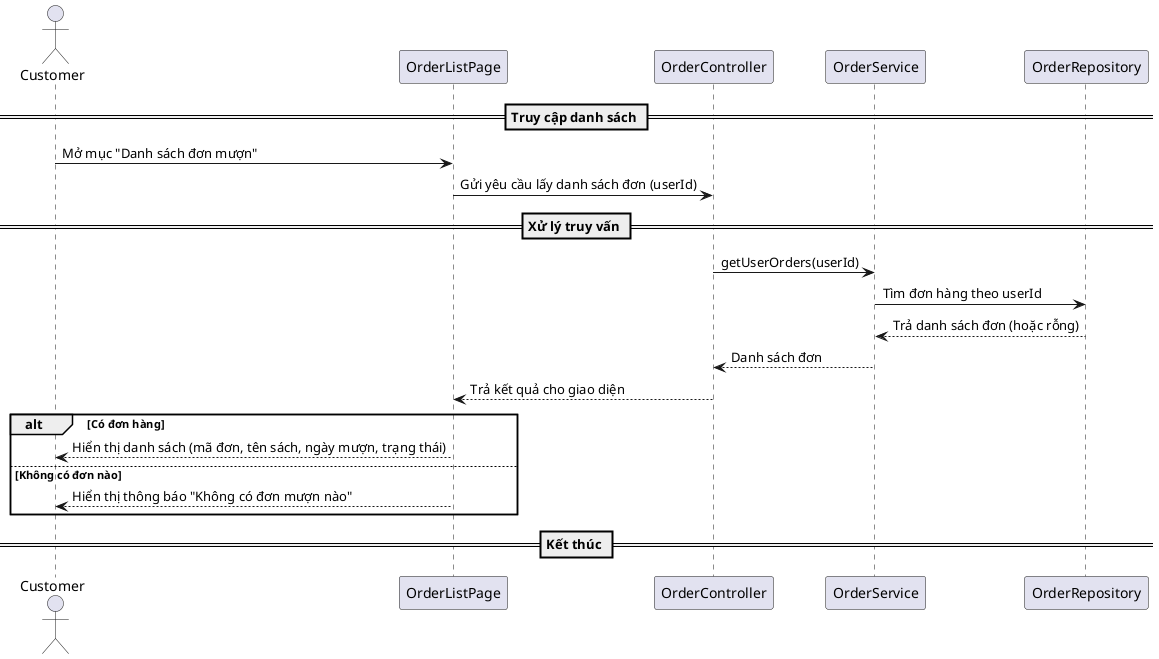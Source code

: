 @startuml
actor Customer
participant "OrderListPage" as OLP
participant "OrderController" as OC
participant "OrderService" as OS
participant "OrderRepository" as OR

== Truy cập danh sách ==
Customer -> OLP: Mở mục "Danh sách đơn mượn"
OLP -> OC: Gửi yêu cầu lấy danh sách đơn (userId)

== Xử lý truy vấn ==
OC -> OS: getUserOrders(userId)
OS -> OR: Tìm đơn hàng theo userId
OR --> OS: Trả danh sách đơn (hoặc rỗng)
OS --> OC: Danh sách đơn
OC --> OLP: Trả kết quả cho giao diện

alt Có đơn hàng
    OLP --> Customer: Hiển thị danh sách (mã đơn, tên sách, ngày mượn, trạng thái)
else Không có đơn nào
    OLP --> Customer: Hiển thị thông báo "Không có đơn mượn nào"
end

== Kết thúc ==
@enduml
